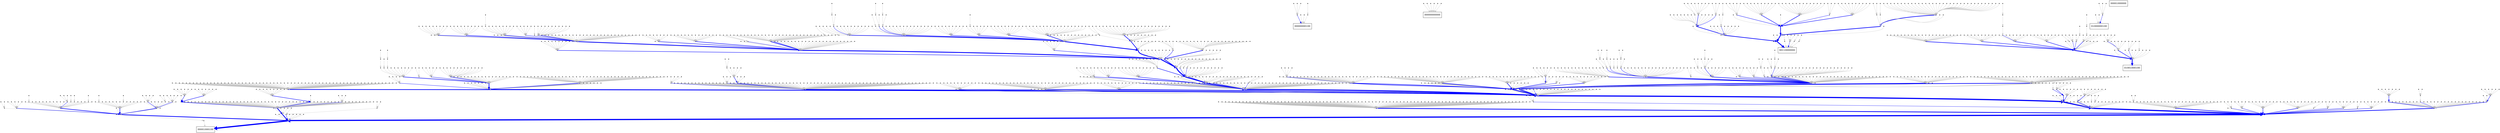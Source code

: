 digraph G {
node[shape=point, rank=same];
edge[color=gray];
"00000000001" -> "00000110010" [penwidth=1.94591, color=blue];
"00000000010" -> "00000010011" ;
"00000000011" -> "00000010011" ;
"00000000101" -> "00000110100" ;
"00000000110" -> "00000010001" ;
"00000000111" -> "00000010011" ;
"00000001000" -> "00000001011" ;
"00000001001" -> "00000111011" [penwidth=1.60944, color=blue];
"00000001010" -> "00000011011" ;
"00000001011" -> "00000011011" [penwidth=1.60944, color=blue];
"00000001100" -> "00000000001" ;
"00000001101" -> "00000110011" ;
"00000001110" -> "00000010011" ;
"00000001111" -> "00000010011" ;
"00000010000" -> "00001100100" ;
"00000010001" -> "00001110100" [penwidth=4.51086, color=blue];
"00000010010" -> "00000010001" ;
"00000010011" -> "00000110011" [penwidth=4.18965, color=blue];
"00000010100" -> "00001100100" ;
"00000010101" -> "00001110100" [penwidth=3.93183, color=blue];
"00000010110" -> "00000010101" ;
"00000010111" -> "00000110101" [penwidth=1.38629, color=blue];
"00000011000" -> "00000100001" ;
"00000011001" -> "00000110011" [penwidth=2.56495, color=blue];
"00000011010" -> "00000010011" ;
"00000011011" -> "00000110011" [penwidth=4.55388, color=blue];
"00000011100" -> "00000100101" ;
"00000011101" -> "00000110101" ;
"00000011110" -> "00000010001" ;
"00000011111" -> "00000110011" ;
"00000100000" -> "00000000100" ;
"00000100001" -> "00000110110" [penwidth=2.07944, color=blue];
"00000100010" -> "00000010011" ;
"00000100011" -> "00000010011" ;
"00000100100" -> "00000000100" [penwidth=1.38629, color=blue];
"00000100101" -> "00000110100" [penwidth=1.79176, color=blue];
"00000100110" -> "00000010101" ;
"00000100111" -> "00000010111" ;
"00000101000" -> "00000001011" ;
"00000101001" -> "00000111011" ;
"00000101010" -> "00000011011" ;
"00000101011" -> "00000011011" ;
"00000101100" -> "00000000101" ;
"00000101101" -> "00000110111" ;
"00000101110" -> "00000010011" ;
"00000101111" -> "00000010011" ;
"00000110000" -> "00001100100" [penwidth=4.52179, color=blue];
"00000110001" -> "00001110100" [penwidth=3.43399, color=blue];
"00000110010" -> "00000010101" [penwidth=2.30259, color=blue];
"00000110011" -> "00000110111" [penwidth=7.15929, color=blue];
"00000110100" -> "00001100100" [penwidth=4.35671, color=blue];
"00000110101" -> "00001110100" [penwidth=7.20638, color=blue];
"00000110110" -> "00000010101" [penwidth=2.19722, color=blue];
"00000110111" -> "00000110101" [penwidth=7.17778, color=blue];
"00000111000" -> "00000100101" ;
"00000111001" -> "00000110111" ;
"00000111010" -> "00000010011" ;
"00000111011" -> "00000110011" [penwidth=4.80402, color=blue];
"00000111100" -> "00000100101" ;
"00000111101" -> "00000110101" ;
"00000111110" -> "00000010101" ;
"00000111111" -> "00000110111" ;
"00001000001" -> "00001110000" ;
"00001000010" -> "00000010001" ;
"00001000011" -> "00000010011" ;
"00001000101" -> "00001110100" ;
"00001000110" -> "00000010001" ;
"00001000111" -> "00000010001" ;
"00001001000" -> "00000001001" ;
"00001001001" -> "00000111011" ;
"00001001010" -> "00000011011" ;
"00001001011" -> "00000011011" ;
"00001001100" -> "00000000001" ;
"00001001101" -> "00000110001" ;
"00001001110" -> "00000010001" ;
"00001001111" -> "00000010011" ;
"00001010000" -> "00001100100" ;
"00001010001" -> "00001110100" [penwidth=1.38629, color=blue];
"00001010010" -> "00001010001" ;
"00001010011" -> "00001110001" ;
"00001010100" -> "00001100100" ;
"00001010101" -> "00001110100" [penwidth=2.30259, color=blue];
"00001010110" -> "00001010101" ;
"00001010111" -> "00001110101" ;
"00001011000" -> "00001100001" ;
"00001011001" -> "00001110001" ;
"00001011010" -> "00000010001" ;
"00001011011" -> "00000110011" ;
"00001011100" -> "00001100101" ;
"00001011101" -> "00001110101" ;
"00001011110" -> "00000010001" ;
"00001011111" -> "00000110001" ;
"00001100000" -> "00001000100" ;
"00001100001" -> "00001110100" ;
"00001100010" -> "00000010001" ;
"00001100011" -> "00000010011" ;
"00001100100" -> "00001000100" [penwidth=7.47364, color=blue];
"00001100101" -> "00001110100" [penwidth=1.38629, color=blue];
"00001100110" -> "00000010101" ;
"00001100111" -> "00000010101" ;
"00001101000" -> "00000001001" ;
"00001101001" -> "00000111011" ;
"00001101010" -> "00000011011" ;
"00001101011" -> "00000011011" ;
"00001101100" -> "00000000101" ;
"00001101101" -> "00000110101" ;
"00001101110" -> "00000010001" ;
"00001101111" -> "00000010011" ;
"00001110000" -> "00001100100" [penwidth=1.60944, color=blue];
"00001110001" -> "00001110100" [penwidth=1.60944, color=blue];
"00001110010" -> "00001010101" ;
"00001110011" -> "00001110101" ;
"00001110100" -> "00001100100" [penwidth=7.36391, color=blue];
"00001110101" -> "00001110100" [penwidth=2.56495, color=blue];
"00001110110" -> "00001010101" ;
"00001110111" -> "00001110101" ;
"00001111000" -> "00001100101" ;
"00001111001" -> "00001110101" ;
"00001111010" -> "00000010001" ;
"00001111011" -> "00000110011" ;
"00001111100" -> "00001100101" ;
"00001111101" -> "00001110101" ;
"00001111110" -> "00000010101" ;
"00001111111" -> "00000110101" ;
"00010000000" -> "00000000000" ;
"00010000001" -> "00000110010" ;
"00010000010" -> "00000010011" ;
"00010000011" -> "00000010011" ;
"00010000100" -> "00000000000" ;
"00010000101" -> "00000110000" ;
"00010000110" -> "00000010001" ;
"00010000111" -> "00000010011" ;
"00010001000" -> "00000001011" ;
"00010001001" -> "00000111011" ;
"00010001010" -> "00000011011" ;
"00010001011" -> "00000011011" ;
"00010001100" -> "00000000001" ;
"00010001101" -> "00000110011" ;
"00010001110" -> "00000010011" ;
"00010001111" -> "00000010011" ;
"00010010000" -> "00000100000" ;
"00010010001" -> "00000110000" [penwidth=4.46591, color=blue];
"00010010010" -> "00000010001" ;
"00010010011" -> "00000110011" [penwidth=3.55535, color=blue];
"00010010100" -> "00000100100" ;
"00010010101" -> "00000110100" [penwidth=3.3322, color=blue];
"00010010110" -> "00000010001" ;
"00010010111" -> "00000110001" ;
"00010011000" -> "00000100001" ;
"00010011001" -> "00000110011" [penwidth=2.56495, color=blue];
"00010011010" -> "00000010011" ;
"00010011011" -> "00000110011" [penwidth=6.3081, color=blue];
"00010011100" -> "00000100001" ;
"00010011101" -> "00000110001" ;
"00010011110" -> "00000010001" ;
"00010011111" -> "00000110011" ;
"00010100000" -> "00000000000" ;
"00010100001" -> "00000110010" ;
"00010100010" -> "00000010011" ;
"00010100011" -> "00000010011" ;
"00010100100" -> "00000000100" ;
"00010100101" -> "00000110100" ;
"00010100110" -> "00000010001" ;
"00010100111" -> "00000010011" ;
"00010101000" -> "00000001011" ;
"00010101001" -> "00000111011" ;
"00010101010" -> "00000011011" ;
"00010101011" -> "00000011011" ;
"00010101100" -> "00000000001" ;
"00010101101" -> "00000110011" ;
"00010101110" -> "00000010011" ;
"00010101111" -> "00000010011" ;
"00010110000" -> "00000100100" ;
"00010110001" -> "00000110100" [penwidth=2.83321, color=blue];
"00010110010" -> "00000010001" ;
"00010110011" -> "00000110011" [penwidth=4.82831, color=blue];
"00010110100" -> "00000100100" ;
"00010110101" -> "00000110100" [penwidth=3.04452, color=blue];
"00010110110" -> "00000010101" ;
"00010110111" -> "00000110101" [penwidth=2.56495, color=blue];
"00010111000" -> "00000100001" ;
"00010111001" -> "00000110011" ;
"00010111010" -> "00000010011" ;
"00010111011" -> "00000110011" [penwidth=5.45104, color=blue];
"00010111100" -> "00000100101" ;
"00010111101" -> "00000110101" ;
"00010111110" -> "00000010001" ;
"00010111111" -> "00000110011" ;
"00011000000" -> "00000000000" ;
"00011000001" -> "00000110000" ;
"00011000010" -> "00000010001" ;
"00011000011" -> "00000010011" ;
"00011000100" -> "00000000000" ;
"00011000101" -> "00000110000" ;
"00011000110" -> "00000010001" ;
"00011000111" -> "00000010001" ;
"00011001000" -> "00000001001" ;
"00011001001" -> "00000111011" ;
"00011001010" -> "00000011011" ;
"00011001011" -> "00000011011" ;
"00011001100" -> "00000000001" ;
"00011001101" -> "00000110001" ;
"00011001110" -> "00000010001" ;
"00011001111" -> "00000010011" ;
"00011010000" -> "00001100000" ;
"00011010001" -> "00001110000" ;
"00011010010" -> "00000010001" ;
"00011010011" -> "00000110001" ;
"00011010100" -> "00001100100" ;
"00011010101" -> "00001110100" [penwidth=1.94591, color=blue];
"00011010110" -> "00000010001" ;
"00011010111" -> "00000110001" ;
"00011011000" -> "00000100001" ;
"00011011001" -> "00000110001" ;
"00011011010" -> "00000010001" ;
"00011011011" -> "00000110011" ;
"00011011100" -> "00000100001" ;
"00011011101" -> "00000110001" ;
"00011011110" -> "00000010001" ;
"00011011111" -> "00000110001" ;
"00011100000" -> "00000000000" ;
"00011100001" -> "00000110000" ;
"00011100010" -> "00000010001" ;
"00011100011" -> "00000010011" ;
"00011100100" -> "00000000100" ;
"00011100101" -> "00000110100" ;
"00011100110" -> "00000010001" ;
"00011100111" -> "00000010001" ;
"00011101000" -> "00000001001" ;
"00011101001" -> "00000111011" ;
"00011101010" -> "00000011011" ;
"00011101011" -> "00000011011" ;
"00011101100" -> "00000000001" ;
"00011101101" -> "00000110001" ;
"00011101110" -> "00000010001" ;
"00011101111" -> "00000010011" ;
"00011110000" -> "00001100100" ;
"00011110001" -> "00001110100" ;
"00011110010" -> "00000010001" ;
"00011110011" -> "00000110001" ;
"00011110100" -> "00001100100" ;
"00011110101" -> "00001110100" [penwidth=1.94591, color=blue];
"00011110110" -> "00000010101" ;
"00011110111" -> "00000110101" ;
"00011111000" -> "00000100001" ;
"00011111001" -> "00000110001" ;
"00011111010" -> "00000010001" ;
"00011111011" -> "00000110011" ;
"00011111100" -> "00000100101" ;
"00011111101" -> "00000110101" ;
"00011111110" -> "00000010001" ;
"00011111111" -> "00000110001" ;
"00100000000" -> "00110000000" ;
"00100000001" -> "00110110010" ;
"00100000010" -> "00010010011" ;
"00100000011" -> "00010010011" ;
"00100000100" -> "00110000100" ;
"00100000101" -> "00110110100" ;
"00100000110" -> "00010010001" ;
"00100000111" -> "00010010011" ;
"00100001000" -> "00110001011" ;
"00100001001" -> "00110111011" ;
"00100001010" -> "00010011011" ;
"00100001011" -> "00010011011" ;
"00100001100" -> "00110000001" ;
"00100001101" -> "00110110011" ;
"00100001110" -> "00010010011" ;
"00100001111" -> "00010010011" ;
"00100010000" -> "00111100100" ;
"00100010001" -> "00111110100" ;
"00100010010" -> "00010010001" ;
"00100010011" -> "00010110011" ;
"00100010100" -> "00111100100" ;
"00100010101" -> "00111110100" ;
"00100010110" -> "00010010101" ;
"00100010111" -> "00010110101" ;
"00100011000" -> "00110100001" ;
"00100011001" -> "00110110011" ;
"00100011010" -> "00010010011" ;
"00100011011" -> "00010110011" ;
"00100011100" -> "00110100101" ;
"00100011101" -> "00110110101" ;
"00100011110" -> "00010010001" ;
"00100011111" -> "00010110011" ;
"00100100000" -> "00110000100" ;
"00100100001" -> "00110110110" ;
"00100100010" -> "00010010011" ;
"00100100011" -> "00010010011" ;
"00100100100" -> "00110000100" ;
"00100100101" -> "00110110100" ;
"00100100110" -> "00010010101" ;
"00100100111" -> "00010010111" ;
"00100101000" -> "00110001011" ;
"00100101001" -> "00110111011" ;
"00100101010" -> "00010011011" ;
"00100101011" -> "00010011011" ;
"00100101100" -> "00110000101" ;
"00100101101" -> "00110110111" ;
"00100101110" -> "00010010011" ;
"00100101111" -> "00010010011" ;
"00100110000" -> "00111100100" ;
"00100110001" -> "00111110100" ;
"00100110010" -> "00010010101" ;
"00100110011" -> "00010110111" ;
"00100110100" -> "00111100100" ;
"00100110101" -> "00111110100" ;
"00100110110" -> "00010010101" ;
"00100110111" -> "00010110101" ;
"00100111000" -> "00110100101" ;
"00100111001" -> "00110110111" ;
"00100111010" -> "00010010011" ;
"00100111011" -> "00010110011" ;
"00100111100" -> "00110100101" ;
"00100111101" -> "00110110101" ;
"00100111110" -> "00010010101" ;
"00100111111" -> "00010110111" ;
"00101000000" -> "00111000000" ;
"00101000001" -> "00111110000" ;
"00101000010" -> "00010010001" ;
"00101000011" -> "00010010011" ;
"00101000100" -> "00111000100" ;
"00101000101" -> "00111110100" ;
"00101000110" -> "00010010001" ;
"00101000111" -> "00010010001" ;
"00101001000" -> "00110001001" ;
"00101001001" -> "00110111011" ;
"00101001010" -> "00010011011" ;
"00101001011" -> "00010011011" ;
"00101001100" -> "00110000001" ;
"00101001101" -> "00110110001" ;
"00101001110" -> "00010010001" ;
"00101001111" -> "00010010011" ;
"00101010000" -> "00111100100" ;
"00101010001" -> "00111110100" ;
"00101010010" -> "00011010001" ;
"00101010011" -> "00011110001" ;
"00101010100" -> "00111100100" ;
"00101010101" -> "00111110100" ;
"00101010110" -> "00011010101" ;
"00101010111" -> "00011110101" ;
"00101011000" -> "00111100001" ;
"00101011001" -> "00111110001" ;
"00101011010" -> "00010010001" ;
"00101011011" -> "00010110011" ;
"00101011100" -> "00111100101" ;
"00101011101" -> "00111110101" ;
"00101011110" -> "00010010001" ;
"00101011111" -> "00010110001" ;
"00101100000" -> "00111000100" ;
"00101100001" -> "00111110100" ;
"00101100010" -> "00010010001" ;
"00101100011" -> "00010010011" ;
"00101100100" -> "00111000100" ;
"00101100101" -> "00111110100" ;
"00101100110" -> "00010010101" ;
"00101100111" -> "00010010101" ;
"00101101000" -> "00110001001" ;
"00101101001" -> "00110111011" ;
"00101101010" -> "00010011011" ;
"00101101011" -> "00010011011" ;
"00101101100" -> "00110000101" ;
"00101101101" -> "00110110101" ;
"00101101110" -> "00010010001" ;
"00101101111" -> "00010010011" ;
"00101110000" -> "00111100100" ;
"00101110001" -> "00111110100" ;
"00101110010" -> "00011010101" ;
"00101110011" -> "00011110101" ;
"00101110100" -> "00111100100" ;
"00101110101" -> "00111110100" ;
"00101110110" -> "00011010101" ;
"00101110111" -> "00011110101" ;
"00101111000" -> "00111100101" ;
"00101111001" -> "00111110101" ;
"00101111010" -> "00010010001" ;
"00101111011" -> "00010110011" ;
"00101111100" -> "00111100101" ;
"00101111101" -> "00111110101" ;
"00101111110" -> "00010010101" ;
"00101111111" -> "00010110101" ;
"00110000001" -> "00110110010" [penwidth=1.94591, color=blue];
"00110000010" -> "00010010011" ;
"00110000011" -> "00010010011" ;
"00110000100" -> "00110000000" [penwidth=4.93447, color=blue];
"00110000101" -> "00110110000" ;
"00110000110" -> "00010010001" ;
"00110000111" -> "00010010011" ;
"00110001000" -> "00110001011" ;
"00110001001" -> "00110111011" [penwidth=1.60944, color=blue];
"00110001010" -> "00010011011" ;
"00110001011" -> "00010011011" [penwidth=1.60944, color=blue];
"00110001100" -> "00110000001" ;
"00110001101" -> "00110110011" ;
"00110001110" -> "00010010011" ;
"00110001111" -> "00010010011" ;
"00110010000" -> "00110100000" ;
"00110010001" -> "00110110000" [penwidth=3.55535, color=blue];
"00110010010" -> "00010010001" ;
"00110010011" -> "00010110011" [penwidth=3.46574, color=blue];
"00110010100" -> "00110100100" ;
"00110010101" -> "00110110100" [penwidth=2.3979, color=blue];
"00110010110" -> "00010010001" ;
"00110010111" -> "00010110001" ;
"00110011000" -> "00110100001" ;
"00110011001" -> "00110110011" ;
"00110011010" -> "00010010011" ;
"00110011011" -> "00010110011" [penwidth=2.83321, color=blue];
"00110011100" -> "00110100001" ;
"00110011101" -> "00110110001" ;
"00110011110" -> "00010010001" ;
"00110011111" -> "00010110011" ;
"00110100000" -> "00110000000" ;
"00110100001" -> "00110110010" [penwidth=2.07944, color=blue];
"00110100010" -> "00010010011" ;
"00110100011" -> "00010010011" ;
"00110100100" -> "00110000100" [penwidth=4.55388, color=blue];
"00110100101" -> "00110110100" [penwidth=1.79176, color=blue];
"00110100110" -> "00010010001" ;
"00110100111" -> "00010010011" ;
"00110101000" -> "00110001011" ;
"00110101001" -> "00110111011" ;
"00110101010" -> "00010011011" ;
"00110101011" -> "00010011011" ;
"00110101100" -> "00110000001" ;
"00110101101" -> "00110110011" ;
"00110101110" -> "00010010011" ;
"00110101111" -> "00010010011" ;
"00110110000" -> "00110100100" [penwidth=3.7612, color=blue];
"00110110001" -> "00110110100" [penwidth=2.70805, color=blue];
"00110110010" -> "00010010001" [penwidth=2.83321, color=blue];
"00110110011" -> "00010110011" [penwidth=3.04452, color=blue];
"00110110100" -> "00110100100" [penwidth=3.91202, color=blue];
"00110110101" -> "00110110100" [penwidth=2.3979, color=blue];
"00110110110" -> "00010010101" ;
"00110110111" -> "00010110101" [penwidth=1.60944, color=blue];
"00110111000" -> "00110100001" ;
"00110111001" -> "00110110011" ;
"00110111010" -> "00010010011" ;
"00110111011" -> "00010110011" [penwidth=2.56495, color=blue];
"00110111100" -> "00110100101" ;
"00110111101" -> "00110110101" ;
"00110111110" -> "00010010001" ;
"00110111111" -> "00010110011" ;
"00111000000" -> "00110000000" ;
"00111000001" -> "00110110000" ;
"00111000010" -> "00010010001" ;
"00111000011" -> "00010010011" ;
"00111000100" -> "00110000000" [penwidth=1.38629, color=blue];
"00111000101" -> "00110110000" ;
"00111000110" -> "00010010001" ;
"00111000111" -> "00010010001" ;
"00111001000" -> "00110001001" ;
"00111001001" -> "00110111011" ;
"00111001010" -> "00010011011" ;
"00111001011" -> "00010011011" ;
"00111001100" -> "00110000001" ;
"00111001101" -> "00110110001" ;
"00111001110" -> "00010010001" ;
"00111001111" -> "00010010011" ;
"00111010000" -> "00111100000" ;
"00111010001" -> "00111110000" ;
"00111010010" -> "00010010001" ;
"00111010011" -> "00010110001" ;
"00111010100" -> "00111100100" ;
"00111010101" -> "00111110100" [penwidth=1.38629, color=blue];
"00111010110" -> "00010010001" ;
"00111010111" -> "00010110001" ;
"00111011000" -> "00110100001" ;
"00111011001" -> "00110110001" ;
"00111011010" -> "00010010001" ;
"00111011011" -> "00010110011" ;
"00111011100" -> "00110100001" ;
"00111011101" -> "00110110001" ;
"00111011110" -> "00010010001" ;
"00111011111" -> "00010110001" ;
"00111100000" -> "00110000000" ;
"00111100001" -> "00110110000" ;
"00111100010" -> "00010010001" ;
"00111100011" -> "00010010011" ;
"00111100100" -> "00110000100" [penwidth=3.68888, color=blue];
"00111100101" -> "00110110100" [penwidth=1.38629, color=blue];
"00111100110" -> "00010010001" ;
"00111100111" -> "00010010001" ;
"00111101000" -> "00110001001" ;
"00111101001" -> "00110111011" ;
"00111101010" -> "00010011011" ;
"00111101011" -> "00010011011" ;
"00111101100" -> "00110000001" ;
"00111101101" -> "00110110001" ;
"00111101110" -> "00010010001" ;
"00111101111" -> "00010010011" ;
"00111110000" -> "00111100100" [penwidth=1.38629, color=blue];
"00111110001" -> "00111110100" ;
"00111110010" -> "00010010001" ;
"00111110011" -> "00010110001" ;
"00111110100" -> "00111100100" [penwidth=3.2581, color=blue];
"00111110101" -> "00111110100" [penwidth=1.94591, color=blue];
"00111110110" -> "00010010101" ;
"00111110111" -> "00010110101" ;
"00111111000" -> "00110100001" ;
"00111111001" -> "00110110001" ;
"00111111010" -> "00010010001" ;
"00111111011" -> "00010110011" ;
"00111111100" -> "00110100101" ;
"00111111101" -> "00110110101" ;
"00111111110" -> "00010010001" ;
"00111111111" -> "00010110001" ;
"01000000000" -> "01000001000" ;
"01000000001" -> "01000111010" ;
"01000000010" -> "00000011011" ;
"01000000011" -> "00000011011" ;
"01000000101" -> "01000110100" ;
"01000000110" -> "00000010001" ;
"01000000111" -> "00000010011" ;
"01000001000" -> "01000001011" [penwidth=2.07944, color=blue];
"01000001001" -> "01000111011" [penwidth=2.77259, color=blue];
"01000001010" -> "00000011011" ;
"01000001011" -> "00000011011" [penwidth=2.48491, color=blue];
"01000001100" -> "01000001001" ;
"01000001101" -> "01000111011" ;
"01000001110" -> "00000011011" ;
"01000001111" -> "00000011011" ;
"01000010000" -> "01001100100" ;
"01000010001" -> "01001110100" [penwidth=3.13549, color=blue];
"01000010010" -> "00000010001" ;
"01000010011" -> "00000110011" [penwidth=1.38629, color=blue];
"01000010100" -> "01001100100" ;
"01000010101" -> "01001110100" [penwidth=2.3979, color=blue];
"01000010110" -> "00000010101" ;
"01000010111" -> "00000110101" ;
"01000011000" -> "01000101001" ;
"01000011001" -> "01000111011" [penwidth=2.56495, color=blue];
"01000011010" -> "00000011011" ;
"01000011011" -> "00000111011" [penwidth=3.80666, color=blue];
"01000011100" -> "01000100101" ;
"01000011101" -> "01000110101" ;
"01000011110" -> "00000010001" ;
"01000011111" -> "00000110011" ;
"01000100000" -> "01000001100" ;
"01000100001" -> "01000111110" ;
"01000100010" -> "00000011011" ;
"01000100011" -> "00000011011" ;
"01000100100" -> "01000000100" [penwidth=1.38629, color=blue];
"01000100101" -> "01000110100" [penwidth=1.60944, color=blue];
"01000100110" -> "00000010101" ;
"01000100111" -> "00000010111" ;
"01000101000" -> "01000001011" ;
"01000101001" -> "01000111011" [penwidth=1.79176, color=blue];
"01000101010" -> "00000011011" ;
"01000101011" -> "00000011011" ;
"01000101100" -> "01000001101" ;
"01000101101" -> "01000111111" [penwidth=1.38629, color=blue];
"01000101110" -> "00000011011" ;
"01000101111" -> "00000011011" ;
"01000110000" -> "01001100100" [penwidth=1.38629, color=blue];
"01000110001" -> "01001110100" [penwidth=2.30259, color=blue];
"01000110010" -> "00000010101" ;
"01000110011" -> "00000110111" [penwidth=1.94591, color=blue];
"01000110100" -> "01001100100" [penwidth=2.48491, color=blue];
"01000110101" -> "01001110100" [penwidth=2.56495, color=blue];
"01000110110" -> "00000010101" ;
"01000110111" -> "00000110101" ;
"01000111000" -> "01000101101" ;
"01000111001" -> "01000111111" [penwidth=1.79176, color=blue];
"01000111010" -> "00000011011" [penwidth=1.38629, color=blue];
"01000111011" -> "00000111011" [penwidth=4.06044, color=blue];
"01000111100" -> "01000100101" ;
"01000111101" -> "01000110101" [penwidth=1.38629, color=blue];
"01000111110" -> "00000010101" [penwidth=1.38629, color=blue];
"01000111111" -> "00000110111" [penwidth=2.3979, color=blue];
"01001000000" -> "01001001000" ;
"01001000001" -> "01001111000" ;
"01001000010" -> "00000011001" ;
"01001000011" -> "00000011011" ;
"01001000101" -> "01001110100" ;
"01001000110" -> "00000010001" ;
"01001000111" -> "00000010001" ;
"01001001000" -> "01000001001" ;
"01001001001" -> "01000111011" ;
"01001001010" -> "00000011011" ;
"01001001011" -> "00000011011" ;
"01001001100" -> "01000001001" ;
"01001001101" -> "01000111001" ;
"01001001110" -> "00000011001" ;
"01001001111" -> "00000011011" ;
"01001010000" -> "01001100100" ;
"01001010001" -> "01001110100" ;
"01001010010" -> "00001010001" ;
"01001010011" -> "00001110001" ;
"01001010100" -> "01001100100" ;
"01001010101" -> "01001110100" [penwidth=1.38629, color=blue];
"01001010110" -> "00001010101" ;
"01001010111" -> "00001110101" ;
"01001011000" -> "01001101001" ;
"01001011001" -> "01001111001" ;
"01001011010" -> "00000011001" ;
"01001011011" -> "00000111011" ;
"01001011100" -> "01001100101" ;
"01001011101" -> "01001110101" ;
"01001011110" -> "00000010001" ;
"01001011111" -> "00000110001" ;
"01001100000" -> "01001001100" ;
"01001100001" -> "01001111100" ;
"01001100010" -> "00000011001" ;
"01001100011" -> "00000011011" ;
"01001100100" -> "01001000100" [penwidth=4.68213, color=blue];
"01001100101" -> "01001110100" [penwidth=1.38629, color=blue];
"01001100110" -> "00000010101" ;
"01001100111" -> "00000010101" ;
"01001101000" -> "01000001001" ;
"01001101001" -> "01000111011" ;
"01001101010" -> "00000011011" ;
"01001101011" -> "00000011011" ;
"01001101100" -> "01000001101" ;
"01001101101" -> "01000111101" ;
"01001101110" -> "00000011001" ;
"01001101111" -> "00000011011" ;
"01001110000" -> "01001100100" ;
"01001110001" -> "01001110100" ;
"01001110010" -> "00001010101" ;
"01001110011" -> "00001110101" ;
"01001110100" -> "01001100100" [penwidth=4.40672, color=blue];
"01001110101" -> "01001110100" [penwidth=2.07944, color=blue];
"01001110110" -> "00001010101" ;
"01001110111" -> "00001110101" ;
"01001111000" -> "01001101101" ;
"01001111001" -> "01001111101" ;
"01001111010" -> "00000011001" ;
"01001111011" -> "00000111011" ;
"01001111100" -> "01001100101" ;
"01001111101" -> "01001110101" ;
"01001111110" -> "00000010101" ;
"01001111111" -> "00000110101" ;
"01010000000" -> "01000001000" ;
"01010000001" -> "01000111010" ;
"01010000010" -> "00000011011" ;
"01010000011" -> "00000011011" ;
"01010000100" -> "01000000000" ;
"01010000101" -> "01000110000" ;
"01010000110" -> "00000010001" ;
"01010000111" -> "00000010011" ;
"01010001000" -> "01000001011" ;
"01010001001" -> "01000111011" ;
"01010001010" -> "00000011011" ;
"01010001011" -> "00000011011" ;
"01010001100" -> "01000001001" ;
"01010001101" -> "01000111011" ;
"01010001110" -> "00000011011" ;
"01010001111" -> "00000011011" ;
"01010010000" -> "01000100000" ;
"01010010001" -> "01000110000" ;
"01010010010" -> "00000010001" ;
"01010010011" -> "00000110011" ;
"01010010100" -> "01000100100" ;
"01010010101" -> "01000110100" ;
"01010010110" -> "00000010001" ;
"01010010111" -> "00000110001" ;
"01010011000" -> "01000101001" ;
"01010011001" -> "01000111011" ;
"01010011010" -> "00000011011" ;
"01010011011" -> "00000111011" ;
"01010011100" -> "01000100001" ;
"01010011101" -> "01000110001" ;
"01010011110" -> "00000010001" ;
"01010011111" -> "00000110011" ;
"01010100000" -> "01000001000" ;
"01010100001" -> "01000111010" ;
"01010100010" -> "00000011011" ;
"01010100011" -> "00000011011" ;
"01010100100" -> "01000000100" ;
"01010100101" -> "01000110100" ;
"01010100110" -> "00000010001" ;
"01010100111" -> "00000010011" ;
"01010101000" -> "01000001011" ;
"01010101001" -> "01000111011" ;
"01010101010" -> "00000011011" ;
"01010101011" -> "00000011011" ;
"01010101100" -> "01000001001" ;
"01010101101" -> "01000111011" ;
"01010101110" -> "00000011011" ;
"01010101111" -> "00000011011" ;
"01010110000" -> "01000100100" ;
"01010110001" -> "01000110100" ;
"01010110010" -> "00000010001" ;
"01010110011" -> "00000110011" ;
"01010110100" -> "01000100100" ;
"01010110101" -> "01000110100" ;
"01010110110" -> "00000010101" ;
"01010110111" -> "00000110101" ;
"01010111000" -> "01000101001" ;
"01010111001" -> "01000111011" ;
"01010111010" -> "00000011011" ;
"01010111011" -> "00000111011" ;
"01010111100" -> "01000100101" ;
"01010111101" -> "01000110101" ;
"01010111110" -> "00000010001" ;
"01010111111" -> "00000110011" ;
"01011000000" -> "01000001000" ;
"01011000001" -> "01000111000" ;
"01011000010" -> "00000011001" ;
"01011000011" -> "00000011011" ;
"01011000100" -> "01000000000" ;
"01011000101" -> "01000110000" ;
"01011000110" -> "00000010001" ;
"01011000111" -> "00000010001" ;
"01011001000" -> "01000001001" ;
"01011001001" -> "01000111011" ;
"01011001010" -> "00000011011" ;
"01011001011" -> "00000011011" ;
"01011001100" -> "01000001001" ;
"01011001101" -> "01000111001" ;
"01011001110" -> "00000011001" ;
"01011001111" -> "00000011011" ;
"01011010000" -> "01001100000" ;
"01011010001" -> "01001110000" ;
"01011010010" -> "00000010001" ;
"01011010011" -> "00000110001" ;
"01011010100" -> "01001100100" ;
"01011010101" -> "01001110100" ;
"01011010110" -> "00000010001" ;
"01011010111" -> "00000110001" ;
"01011011000" -> "01000101001" ;
"01011011001" -> "01000111001" ;
"01011011010" -> "00000011001" ;
"01011011011" -> "00000111011" ;
"01011011100" -> "01000100001" ;
"01011011101" -> "01000110001" ;
"01011011110" -> "00000010001" ;
"01011011111" -> "00000110001" ;
"01011100000" -> "01000001000" ;
"01011100001" -> "01000111000" ;
"01011100010" -> "00000011001" ;
"01011100011" -> "00000011011" ;
"01011100100" -> "01000000100" ;
"01011100101" -> "01000110100" ;
"01011100110" -> "00000010001" ;
"01011100111" -> "00000010001" ;
"01011101000" -> "01000001001" ;
"01011101001" -> "01000111011" ;
"01011101010" -> "00000011011" ;
"01011101011" -> "00000011011" ;
"01011101100" -> "01000001001" ;
"01011101101" -> "01000111001" ;
"01011101110" -> "00000011001" ;
"01011101111" -> "00000011011" ;
"01011110000" -> "01001100100" ;
"01011110001" -> "01001110100" ;
"01011110010" -> "00000010001" ;
"01011110011" -> "00000110001" ;
"01011110100" -> "01001100100" ;
"01011110101" -> "01001110100" ;
"01011110110" -> "00000010101" ;
"01011110111" -> "00000110101" ;
"01011111000" -> "01000101001" ;
"01011111001" -> "01000111001" ;
"01011111010" -> "00000011001" ;
"01011111011" -> "00000111011" ;
"01011111100" -> "01000100101" ;
"01011111101" -> "01000110101" ;
"01011111110" -> "00000010001" ;
"01011111111" -> "00000110001" ;
"01100000000" -> "01110001000" [penwidth=2.30259, color=blue];
"01100000001" -> "01110111010" [penwidth=1.94591, color=blue];
"01100000010" -> "00010011011" ;
"01100000011" -> "00010011011" ;
"01100000100" -> "01110000100" [penwidth=2.30259, color=blue];
"01100000101" -> "01110110100" ;
"01100000110" -> "00010010001" ;
"01100000111" -> "00010010011" ;
"01100001000" -> "01110001011" [penwidth=1.79176, color=blue];
"01100001001" -> "01110111011" [penwidth=2.70805, color=blue];
"01100001010" -> "00010011011" ;
"01100001011" -> "00010011011" [penwidth=2.19722, color=blue];
"01100001100" -> "01110001001" ;
"01100001101" -> "01110111011" ;
"01100001110" -> "00010011011" ;
"01100001111" -> "00010011011" ;
"01100010000" -> "01111100100" ;
"01100010001" -> "01111110100" ;
"01100010010" -> "00010010001" ;
"01100010011" -> "00010110011" ;
"01100010100" -> "01111100100" ;
"01100010101" -> "01111110100" ;
"01100010110" -> "00010010101" ;
"01100010111" -> "00010110101" ;
"01100011000" -> "01110101001" ;
"01100011001" -> "01110111011" ;
"01100011010" -> "00010011011" ;
"01100011011" -> "00010111011" ;
"01100011100" -> "01110100101" ;
"01100011101" -> "01110110101" ;
"01100011110" -> "00010010001" ;
"01100011111" -> "00010110011" ;
"01100100000" -> "01110001100" ;
"01100100001" -> "01110111110" [penwidth=2.30259, color=blue];
"01100100010" -> "00010011011" ;
"01100100011" -> "00010011011" ;
"01100100100" -> "01110000100" [penwidth=1.94591, color=blue];
"01100100101" -> "01110110100" [penwidth=2.30259, color=blue];
"01100100110" -> "00010010101" ;
"01100100111" -> "00010010111" ;
"01100101000" -> "01110001011" ;
"01100101001" -> "01110111011" [penwidth=1.79176, color=blue];
"01100101010" -> "00010011011" ;
"01100101011" -> "00010011011" ;
"01100101100" -> "01110001101" ;
"01100101101" -> "01110111111" ;
"01100101110" -> "00010011011" ;
"01100101111" -> "00010011011" ;
"01100110000" -> "01111100100" [penwidth=2.19722, color=blue];
"01100110001" -> "01111110100" [penwidth=2.30259, color=blue];
"01100110010" -> "00010010101" [penwidth=1.38629, color=blue];
"01100110011" -> "00010110111" [penwidth=1.94591, color=blue];
"01100110100" -> "01111100100" [penwidth=2.70805, color=blue];
"01100110101" -> "01111110100" [penwidth=2.30259, color=blue];
"01100110110" -> "00010010101" ;
"01100110111" -> "00010110101" ;
"01100111000" -> "01110101101" ;
"01100111001" -> "01110111111" [penwidth=1.79176, color=blue];
"01100111010" -> "00010011011" [penwidth=1.38629, color=blue];
"01100111011" -> "00010111011" [penwidth=3.13549, color=blue];
"01100111100" -> "01110100101" ;
"01100111101" -> "01110110101" ;
"01100111110" -> "00010010101" ;
"01100111111" -> "00010110111" ;
"01101000000" -> "01111001000" ;
"01101000001" -> "01111111000" ;
"01101000010" -> "00010011001" ;
"01101000011" -> "00010011011" ;
"01101000100" -> "01111000100" [penwidth=1.79176, color=blue];
"01101000101" -> "01111110100" ;
"01101000110" -> "00010010001" ;
"01101000111" -> "00010010001" ;
"01101001000" -> "01110001001" ;
"01101001001" -> "01110111011" ;
"01101001010" -> "00010011011" ;
"01101001011" -> "00010011011" ;
"01101001100" -> "01110001001" ;
"01101001101" -> "01110111001" ;
"01101001110" -> "00010011001" ;
"01101001111" -> "00010011011" ;
"01101010000" -> "01111100100" ;
"01101010001" -> "01111110100" ;
"01101010010" -> "00011010001" ;
"01101010011" -> "00011110001" ;
"01101010100" -> "01111100100" ;
"01101010101" -> "01111110100" ;
"01101010110" -> "00011010101" ;
"01101010111" -> "00011110101" ;
"01101011000" -> "01111101001" ;
"01101011001" -> "01111111001" ;
"01101011010" -> "00010011001" ;
"01101011011" -> "00010111011" ;
"01101011100" -> "01111100101" ;
"01101011101" -> "01111110101" ;
"01101011110" -> "00010010001" ;
"01101011111" -> "00010110001" ;
"01101100000" -> "01111001100" ;
"01101100001" -> "01111111100" ;
"01101100010" -> "00010011001" ;
"01101100011" -> "00010011011" ;
"01101100100" -> "01111000100" [penwidth=3.13549, color=blue];
"01101100101" -> "01111110100" [penwidth=1.79176, color=blue];
"01101100110" -> "00010010101" ;
"01101100111" -> "00010010101" ;
"01101101000" -> "01110001001" ;
"01101101001" -> "01110111011" ;
"01101101010" -> "00010011011" ;
"01101101011" -> "00010011011" ;
"01101101100" -> "01110001101" ;
"01101101101" -> "01110111101" ;
"01101101110" -> "00010011001" ;
"01101101111" -> "00010011011" ;
"01101110000" -> "01111100100" [penwidth=1.38629, color=blue];
"01101110001" -> "01111110100" ;
"01101110010" -> "00011010101" ;
"01101110011" -> "00011110101" ;
"01101110100" -> "01111100100" [penwidth=3.3322, color=blue];
"01101110101" -> "01111110100" [penwidth=1.79176, color=blue];
"01101110110" -> "00011010101" ;
"01101110111" -> "00011110101" ;
"01101111000" -> "01111101101" ;
"01101111001" -> "01111111101" ;
"01101111010" -> "00010011001" ;
"01101111011" -> "00010111011" ;
"01101111100" -> "01111100101" ;
"01101111101" -> "01111110101" ;
"01101111110" -> "00010010101" ;
"01101111111" -> "00010110101" ;
"01110000000" -> "01110001000" [penwidth=5.99645, color=blue];
"01110000001" -> "01110111010" [penwidth=1.94591, color=blue];
"01110000010" -> "00010011011" ;
"01110000011" -> "00010011011" ;
"01110000100" -> "01110000000" [penwidth=5.87774, color=blue];
"01110000101" -> "01110110000" ;
"01110000110" -> "00010010001" ;
"01110000111" -> "00010010011" ;
"01110001000" -> "01110001011" [penwidth=6.05912, color=blue];
"01110001001" -> "01110111011" [penwidth=3.66356, color=blue];
"01110001010" -> "00010011011" ;
"01110001011" -> "00010011011" [penwidth=6.09807, color=blue];
"01110001100" -> "01110001001" [penwidth=1.60944, color=blue];
"01110001101" -> "01110111011" [penwidth=1.60944, color=blue];
"01110001110" -> "00010011011" ;
"01110001111" -> "00010011011" ;
"01110010000" -> "01110100000" ;
"01110010001" -> "01110110000" [penwidth=3.13549, color=blue];
"01110010010" -> "00010010001" ;
"01110010011" -> "00010110011" [penwidth=1.38629, color=blue];
"01110010100" -> "01110100100" ;
"01110010101" -> "01110110100" [penwidth=2.3979, color=blue];
"01110010110" -> "00010010001" ;
"01110010111" -> "00010110001" ;
"01110011000" -> "01110101001" ;
"01110011001" -> "01110111011" [penwidth=2.56495, color=blue];
"01110011010" -> "00010011011" ;
"01110011011" -> "00010111011" [penwidth=3.80666, color=blue];
"01110011100" -> "01110100001" ;
"01110011101" -> "01110110001" ;
"01110011110" -> "00010010001" ;
"01110011111" -> "00010110011" ;
"01110100000" -> "01110001000" [penwidth=1.38629, color=blue];
"01110100001" -> "01110111010" [penwidth=2.48491, color=blue];
"01110100010" -> "00010011011" ;
"01110100011" -> "00010011011" ;
"01110100100" -> "01110000100" [penwidth=5.03695, color=blue];
"01110100101" -> "01110110100" [penwidth=2.83321, color=blue];
"01110100110" -> "00010010001" ;
"01110100111" -> "00010010011" ;
"01110101000" -> "01110001011" ;
"01110101001" -> "01110111011" [penwidth=2.89037, color=blue];
"01110101010" -> "00010011011" ;
"01110101011" -> "00010011011" ;
"01110101100" -> "01110001001" ;
"01110101101" -> "01110111011" [penwidth=1.60944, color=blue];
"01110101110" -> "00010011011" ;
"01110101111" -> "00010011011" ;
"01110110000" -> "01110100100" [penwidth=3.58352, color=blue];
"01110110001" -> "01110110100" [penwidth=2.94444, color=blue];
"01110110010" -> "00010010001" [penwidth=1.38629, color=blue];
"01110110011" -> "00010110011" [penwidth=2.56495, color=blue];
"01110110100" -> "01110100100" [penwidth=4.70048, color=blue];
"01110110101" -> "01110110100" [penwidth=3.2581, color=blue];
"01110110110" -> "00010010101" ;
"01110110111" -> "00010110101" [penwidth=1.60944, color=blue];
"01110111000" -> "01110101001" [penwidth=1.79176, color=blue];
"01110111001" -> "01110111011" [penwidth=2.77259, color=blue];
"01110111010" -> "00010011011" [penwidth=3.4012, color=blue];
"01110111011" -> "00010111011" [penwidth=5.0689, color=blue];
"01110111100" -> "01110100101" ;
"01110111101" -> "01110110101" [penwidth=1.38629, color=blue];
"01110111110" -> "00010010001" [penwidth=2.48491, color=blue];
"01110111111" -> "00010110011" [penwidth=2.3979, color=blue];
"01111000000" -> "01110001000" ;
"01111000001" -> "01110111000" ;
"01111000010" -> "00010011001" ;
"01111000011" -> "00010011011" ;
"01111000100" -> "01110000000" [penwidth=3.55535, color=blue];
"01111000101" -> "01110110000" ;
"01111000110" -> "00010010001" ;
"01111000111" -> "00010010001" ;
"01111001000" -> "01110001001" [penwidth=1.38629, color=blue];
"01111001001" -> "01110111011" ;
"01111001010" -> "00010011011" ;
"01111001011" -> "00010011011" ;
"01111001100" -> "01110001001" [penwidth=1.60944, color=blue];
"01111001101" -> "01110111001" ;
"01111001110" -> "00010011001" ;
"01111001111" -> "00010011011" ;
"01111010000" -> "01111100000" ;
"01111010001" -> "01111110000" ;
"01111010010" -> "00010010001" ;
"01111010011" -> "00010110001" ;
"01111010100" -> "01111100100" ;
"01111010101" -> "01111110100" [penwidth=1.38629, color=blue];
"01111010110" -> "00010010001" ;
"01111010111" -> "00010110001" ;
"01111011000" -> "01110101001" ;
"01111011001" -> "01110111001" ;
"01111011010" -> "00010011001" ;
"01111011011" -> "00010111011" ;
"01111011100" -> "01110100001" ;
"01111011101" -> "01110110001" ;
"01111011110" -> "00010010001" ;
"01111011111" -> "00010110001" ;
"01111100000" -> "01110001000" [penwidth=1.38629, color=blue];
"01111100001" -> "01110111000" ;
"01111100010" -> "00010011001" ;
"01111100011" -> "00010011011" ;
"01111100100" -> "01110000100" [penwidth=5.17048, color=blue];
"01111100101" -> "01110110100" [penwidth=2.19722, color=blue];
"01111100110" -> "00010010001" ;
"01111100111" -> "00010010001" ;
"01111101000" -> "01110001001" ;
"01111101001" -> "01110111011" ;
"01111101010" -> "00010011011" ;
"01111101011" -> "00010011011" ;
"01111101100" -> "01110001001" ;
"01111101101" -> "01110111001" [penwidth=1.38629, color=blue];
"01111101110" -> "00010011001" ;
"01111101111" -> "00010011011" ;
"01111110000" -> "01111100100" [penwidth=1.79176, color=blue];
"01111110001" -> "01111110100" ;
"01111110010" -> "00010010001" ;
"01111110011" -> "00010110001" ;
"01111110100" -> "01111100100" [penwidth=4.45435, color=blue];
"01111110101" -> "01111110100" [penwidth=2.48491, color=blue];
"01111110110" -> "00010010101" ;
"01111110111" -> "00010110101" ;
"01111111000" -> "01110101001" ;
"01111111001" -> "01110111001" ;
"01111111010" -> "00010011001" ;
"01111111011" -> "00010111011" ;
"01111111100" -> "01110100101" [penwidth=1.38629, color=blue];
"01111111101" -> "01110110101" [penwidth=1.38629, color=blue];
"01111111110" -> "00010010001" ;
"01111111111" -> "00010110001" ;
"10000000000" -> "01100000000" ;
"10000000001" -> "01100110010" ;
"10000000010" -> "00000010011" ;
"10000000011" -> "00000010011" ;
"10000000100" -> "01100000100" ;
"10000000101" -> "01100110100" ;
"10000000110" -> "00000010001" ;
"10000000111" -> "00000010011" ;
"10000001000" -> "01100001011" ;
"10000001001" -> "01100111011" ;
"10000001010" -> "00000011011" ;
"10000001011" -> "00000011011" ;
"10000001100" -> "01100000001" ;
"10000001101" -> "01100110011" ;
"10000001110" -> "00000010011" ;
"10000001111" -> "00000010011" ;
"10000010000" -> "01101100100" ;
"10000010001" -> "01101110100" ;
"10000010010" -> "00000010001" ;
"10000010011" -> "00000110011" ;
"10000010100" -> "01101100100" ;
"10000010101" -> "01101110100" ;
"10000010110" -> "00000010101" ;
"10000010111" -> "00000110101" ;
"10000011000" -> "01100100001" ;
"10000011001" -> "01100110011" ;
"10000011010" -> "00000010011" ;
"10000011011" -> "00000110011" ;
"10000011100" -> "01100100101" ;
"10000011101" -> "01100110101" ;
"10000011110" -> "00000010001" ;
"10000011111" -> "00000110011" ;
"10000100000" -> "01100000100" ;
"10000100001" -> "01100110110" ;
"10000100010" -> "00000010011" ;
"10000100011" -> "00000010011" ;
"10000100100" -> "01100000100" ;
"10000100101" -> "01100110100" ;
"10000100110" -> "00000010101" ;
"10000100111" -> "00000010111" ;
"10000101000" -> "01100001011" ;
"10000101001" -> "01100111011" ;
"10000101010" -> "00000011011" ;
"10000101011" -> "00000011011" ;
"10000101100" -> "01100000101" ;
"10000101101" -> "01100110111" ;
"10000101110" -> "00000010011" ;
"10000101111" -> "00000010011" ;
"10000110000" -> "01101100100" ;
"10000110001" -> "01101110100" ;
"10000110010" -> "00000010101" ;
"10000110011" -> "00000110111" ;
"10000110100" -> "01101100100" ;
"10000110101" -> "01101110100" ;
"10000110110" -> "00000010101" ;
"10000110111" -> "00000110101" ;
"10000111000" -> "01100100101" ;
"10000111001" -> "01100110111" ;
"10000111010" -> "00000010011" ;
"10000111011" -> "00000110011" ;
"10000111100" -> "01100100101" ;
"10000111101" -> "01100110101" ;
"10000111110" -> "00000010101" ;
"10000111111" -> "00000110111" ;
"10001000000" -> "01101000000" ;
"10001000001" -> "01101110000" ;
"10001000010" -> "00000010001" ;
"10001000011" -> "00000010011" ;
"10001000100" -> "01101000100" ;
"10001000101" -> "01101110100" ;
"10001000110" -> "00000010001" ;
"10001000111" -> "00000010001" ;
"10001001000" -> "01100001001" ;
"10001001001" -> "01100111011" ;
"10001001010" -> "00000011011" ;
"10001001011" -> "00000011011" ;
"10001001100" -> "01100000001" ;
"10001001101" -> "01100110001" ;
"10001001110" -> "00000010001" ;
"10001001111" -> "00000010011" ;
"10001010000" -> "01101100100" ;
"10001010001" -> "01101110100" ;
"10001010010" -> "00001010001" ;
"10001010011" -> "00001110001" ;
"10001010100" -> "01101100100" ;
"10001010101" -> "01101110100" ;
"10001010110" -> "00001010101" ;
"10001010111" -> "00001110101" ;
"10001011000" -> "01101100001" ;
"10001011001" -> "01101110001" ;
"10001011010" -> "00000010001" ;
"10001011011" -> "00000110011" ;
"10001011100" -> "01101100101" ;
"10001011101" -> "01101110101" ;
"10001011110" -> "00000010001" ;
"10001011111" -> "00000110001" ;
"10001100000" -> "01101000100" ;
"10001100001" -> "01101110100" ;
"10001100010" -> "00000010001" ;
"10001100011" -> "00000010011" ;
"10001100100" -> "01101000100" ;
"10001100101" -> "01101110100" ;
"10001100110" -> "00000010101" ;
"10001100111" -> "00000010101" ;
"10001101000" -> "01100001001" ;
"10001101001" -> "01100111011" ;
"10001101010" -> "00000011011" ;
"10001101011" -> "00000011011" ;
"10001101100" -> "01100000101" ;
"10001101101" -> "01100110101" ;
"10001101110" -> "00000010001" ;
"10001101111" -> "00000010011" ;
"10001110000" -> "01101100100" ;
"10001110001" -> "01101110100" ;
"10001110010" -> "00001010101" ;
"10001110011" -> "00001110101" ;
"10001110100" -> "01101100100" ;
"10001110101" -> "01101110100" ;
"10001110110" -> "00001010101" ;
"10001110111" -> "00001110101" ;
"10001111000" -> "01101100101" ;
"10001111001" -> "01101110101" ;
"10001111010" -> "00000010001" ;
"10001111011" -> "00000110011" ;
"10001111100" -> "01101100101" ;
"10001111101" -> "01101110101" ;
"10001111110" -> "00000010101" ;
"10001111111" -> "00000110101" ;
"10010000000" -> "01100000000" ;
"10010000001" -> "01100110010" ;
"10010000010" -> "00000010011" ;
"10010000011" -> "00000010011" ;
"10010000100" -> "01100000000" ;
"10010000101" -> "01100110000" ;
"10010000110" -> "00000010001" ;
"10010000111" -> "00000010011" ;
"10010001000" -> "01100001011" ;
"10010001001" -> "01100111011" ;
"10010001010" -> "00000011011" ;
"10010001011" -> "00000011011" ;
"10010001100" -> "01100000001" ;
"10010001101" -> "01100110011" ;
"10010001110" -> "00000010011" ;
"10010001111" -> "00000010011" ;
"10010010000" -> "01100100000" ;
"10010010001" -> "01100110000" ;
"10010010010" -> "00000010001" ;
"10010010011" -> "00000110011" ;
"10010010100" -> "01100100100" ;
"10010010101" -> "01100110100" ;
"10010010110" -> "00000010001" ;
"10010010111" -> "00000110001" ;
"10010011000" -> "01100100001" ;
"10010011001" -> "01100110011" ;
"10010011010" -> "00000010011" ;
"10010011011" -> "00000110011" ;
"10010011100" -> "01100100001" ;
"10010011101" -> "01100110001" ;
"10010011110" -> "00000010001" ;
"10010011111" -> "00000110011" ;
"10010100000" -> "01100000000" ;
"10010100001" -> "01100110010" ;
"10010100010" -> "00000010011" ;
"10010100011" -> "00000010011" ;
"10010100100" -> "01100000100" ;
"10010100101" -> "01100110100" ;
"10010100110" -> "00000010001" ;
"10010100111" -> "00000010011" ;
"10010101000" -> "01100001011" ;
"10010101001" -> "01100111011" ;
"10010101010" -> "00000011011" ;
"10010101011" -> "00000011011" ;
"10010101100" -> "01100000001" ;
"10010101101" -> "01100110011" ;
"10010101110" -> "00000010011" ;
"10010101111" -> "00000010011" ;
"10010110000" -> "01100100100" ;
"10010110001" -> "01100110100" ;
"10010110010" -> "00000010001" ;
"10010110011" -> "00000110011" ;
"10010110100" -> "01100100100" ;
"10010110101" -> "01100110100" ;
"10010110110" -> "00000010101" ;
"10010110111" -> "00000110101" ;
"10010111000" -> "01100100001" ;
"10010111001" -> "01100110011" ;
"10010111010" -> "00000010011" ;
"10010111011" -> "00000110011" ;
"10010111100" -> "01100100101" ;
"10010111101" -> "01100110101" ;
"10010111110" -> "00000010001" ;
"10010111111" -> "00000110011" ;
"10011000000" -> "01100000000" ;
"10011000001" -> "01100110000" ;
"10011000010" -> "00000010001" ;
"10011000011" -> "00000010011" ;
"10011000100" -> "01100000000" ;
"10011000101" -> "01100110000" ;
"10011000110" -> "00000010001" ;
"10011000111" -> "00000010001" ;
"10011001000" -> "01100001001" ;
"10011001001" -> "01100111011" ;
"10011001010" -> "00000011011" ;
"10011001011" -> "00000011011" ;
"10011001100" -> "01100000001" ;
"10011001101" -> "01100110001" ;
"10011001110" -> "00000010001" ;
"10011001111" -> "00000010011" ;
"10011010000" -> "01101100000" ;
"10011010001" -> "01101110000" ;
"10011010010" -> "00000010001" ;
"10011010011" -> "00000110001" ;
"10011010100" -> "01101100100" ;
"10011010101" -> "01101110100" ;
"10011010110" -> "00000010001" ;
"10011010111" -> "00000110001" ;
"10011011000" -> "01100100001" ;
"10011011001" -> "01100110001" ;
"10011011010" -> "00000010001" ;
"10011011011" -> "00000110011" ;
"10011011100" -> "01100100001" ;
"10011011101" -> "01100110001" ;
"10011011110" -> "00000010001" ;
"10011011111" -> "00000110001" ;
"10011100000" -> "01100000000" ;
"10011100001" -> "01100110000" ;
"10011100010" -> "00000010001" ;
"10011100011" -> "00000010011" ;
"10011100100" -> "01100000100" ;
"10011100101" -> "01100110100" ;
"10011100110" -> "00000010001" ;
"10011100111" -> "00000010001" ;
"10011101000" -> "01100001001" ;
"10011101001" -> "01100111011" ;
"10011101010" -> "00000011011" ;
"10011101011" -> "00000011011" ;
"10011101100" -> "01100000001" ;
"10011101101" -> "01100110001" ;
"10011101110" -> "00000010001" ;
"10011101111" -> "00000010011" ;
"10011110000" -> "01101100100" ;
"10011110001" -> "01101110100" ;
"10011110010" -> "00000010001" ;
"10011110011" -> "00000110001" ;
"10011110100" -> "01101100100" ;
"10011110101" -> "01101110100" ;
"10011110110" -> "00000010101" ;
"10011110111" -> "00000110101" ;
"10011111000" -> "01100100001" ;
"10011111001" -> "01100110001" ;
"10011111010" -> "00000010001" ;
"10011111011" -> "00000110011" ;
"10011111100" -> "01100100101" ;
"10011111101" -> "01100110101" ;
"10011111110" -> "00000010001" ;
"10011111111" -> "00000110001" ;
"10100000000" -> "01110000000" ;
"10100000001" -> "01110110010" ;
"10100000010" -> "00110010011" ;
"10100000011" -> "00110010011" ;
"10100000100" -> "01110000100" ;
"10100000101" -> "01110110100" ;
"10100000110" -> "00110010001" ;
"10100000111" -> "00110010011" ;
"10100001000" -> "01110001011" ;
"10100001001" -> "01110111011" ;
"10100001010" -> "00110011011" ;
"10100001011" -> "00110011011" ;
"10100001100" -> "01110000001" ;
"10100001101" -> "01110110011" ;
"10100001110" -> "00110010011" ;
"10100001111" -> "00110010011" ;
"10100010000" -> "01111100100" ;
"10100010001" -> "01111110100" ;
"10100010010" -> "00110010001" ;
"10100010011" -> "00110110011" ;
"10100010100" -> "01111100100" ;
"10100010101" -> "01111110100" ;
"10100010110" -> "00110010101" ;
"10100010111" -> "00110110101" ;
"10100011000" -> "01110100001" ;
"10100011001" -> "01110110011" ;
"10100011010" -> "00110010011" ;
"10100011011" -> "00110110011" ;
"10100011100" -> "01110100101" ;
"10100011101" -> "01110110101" ;
"10100011110" -> "00110010001" ;
"10100011111" -> "00110110011" ;
"10100100000" -> "01110000100" ;
"10100100001" -> "01110110110" ;
"10100100010" -> "00110010011" ;
"10100100011" -> "00110010011" ;
"10100100100" -> "01110000100" ;
"10100100101" -> "01110110100" ;
"10100100110" -> "00110010101" ;
"10100100111" -> "00110010111" ;
"10100101000" -> "01110001011" ;
"10100101001" -> "01110111011" ;
"10100101010" -> "00110011011" ;
"10100101011" -> "00110011011" ;
"10100101100" -> "01110000101" ;
"10100101101" -> "01110110111" ;
"10100101110" -> "00110010011" ;
"10100101111" -> "00110010011" ;
"10100110000" -> "01111100100" ;
"10100110001" -> "01111110100" ;
"10100110010" -> "00110010101" ;
"10100110011" -> "00110110111" ;
"10100110100" -> "01111100100" ;
"10100110101" -> "01111110100" ;
"10100110110" -> "00110010101" ;
"10100110111" -> "00110110101" ;
"10100111000" -> "01110100101" ;
"10100111001" -> "01110110111" ;
"10100111010" -> "00110010011" ;
"10100111011" -> "00110110011" ;
"10100111100" -> "01110100101" ;
"10100111101" -> "01110110101" ;
"10100111110" -> "00110010101" ;
"10100111111" -> "00110110111" ;
"10101000000" -> "01111000000" ;
"10101000001" -> "01111110000" ;
"10101000010" -> "00110010001" ;
"10101000011" -> "00110010011" ;
"10101000100" -> "01111000100" ;
"10101000101" -> "01111110100" ;
"10101000110" -> "00110010001" ;
"10101000111" -> "00110010001" ;
"10101001000" -> "01110001001" ;
"10101001001" -> "01110111011" ;
"10101001010" -> "00110011011" ;
"10101001011" -> "00110011011" ;
"10101001100" -> "01110000001" ;
"10101001101" -> "01110110001" ;
"10101001110" -> "00110010001" ;
"10101001111" -> "00110010011" ;
"10101010000" -> "01111100100" ;
"10101010001" -> "01111110100" ;
"10101010010" -> "00111010001" ;
"10101010011" -> "00111110001" ;
"10101010100" -> "01111100100" ;
"10101010101" -> "01111110100" ;
"10101010110" -> "00111010101" ;
"10101010111" -> "00111110101" ;
"10101011000" -> "01111100001" ;
"10101011001" -> "01111110001" ;
"10101011010" -> "00110010001" ;
"10101011011" -> "00110110011" ;
"10101011100" -> "01111100101" ;
"10101011101" -> "01111110101" ;
"10101011110" -> "00110010001" ;
"10101011111" -> "00110110001" ;
"10101100000" -> "01111000100" ;
"10101100001" -> "01111110100" ;
"10101100010" -> "00110010001" ;
"10101100011" -> "00110010011" ;
"10101100100" -> "01111000100" ;
"10101100101" -> "01111110100" ;
"10101100110" -> "00110010101" ;
"10101100111" -> "00110010101" ;
"10101101000" -> "01110001001" ;
"10101101001" -> "01110111011" ;
"10101101010" -> "00110011011" ;
"10101101011" -> "00110011011" ;
"10101101100" -> "01110000101" ;
"10101101101" -> "01110110101" ;
"10101101110" -> "00110010001" ;
"10101101111" -> "00110010011" ;
"10101110000" -> "01111100100" ;
"10101110001" -> "01111110100" ;
"10101110010" -> "00111010101" ;
"10101110011" -> "00111110101" ;
"10101110100" -> "01111100100" ;
"10101110101" -> "01111110100" ;
"10101110110" -> "00111010101" ;
"10101110111" -> "00111110101" ;
"10101111000" -> "01111100101" ;
"10101111001" -> "01111110101" ;
"10101111010" -> "00110010001" ;
"10101111011" -> "00110110011" ;
"10101111100" -> "01111100101" ;
"10101111101" -> "01111110101" ;
"10101111110" -> "00110010101" ;
"10101111111" -> "00110110101" ;
"10110000000" -> "01110000000" ;
"10110000001" -> "01110110010" ;
"10110000010" -> "00110010011" ;
"10110000011" -> "00110010011" ;
"10110000100" -> "01110000000" ;
"10110000101" -> "01110110000" ;
"10110000110" -> "00110010001" ;
"10110000111" -> "00110010011" ;
"10110001000" -> "01110001011" ;
"10110001001" -> "01110111011" ;
"10110001010" -> "00110011011" ;
"10110001011" -> "00110011011" ;
"10110001100" -> "01110000001" ;
"10110001101" -> "01110110011" ;
"10110001110" -> "00110010011" ;
"10110001111" -> "00110010011" ;
"10110010000" -> "01110100000" ;
"10110010001" -> "01110110000" ;
"10110010010" -> "00110010001" ;
"10110010011" -> "00110110011" ;
"10110010100" -> "01110100100" ;
"10110010101" -> "01110110100" ;
"10110010110" -> "00110010001" ;
"10110010111" -> "00110110001" ;
"10110011000" -> "01110100001" ;
"10110011001" -> "01110110011" ;
"10110011010" -> "00110010011" ;
"10110011011" -> "00110110011" ;
"10110011100" -> "01110100001" ;
"10110011101" -> "01110110001" ;
"10110011110" -> "00110010001" ;
"10110011111" -> "00110110011" ;
"10110100000" -> "01110000000" ;
"10110100001" -> "01110110010" ;
"10110100010" -> "00110010011" ;
"10110100011" -> "00110010011" ;
"10110100100" -> "01110000100" ;
"10110100101" -> "01110110100" ;
"10110100110" -> "00110010001" ;
"10110100111" -> "00110010011" ;
"10110101000" -> "01110001011" ;
"10110101001" -> "01110111011" ;
"10110101010" -> "00110011011" ;
"10110101011" -> "00110011011" ;
"10110101100" -> "01110000001" ;
"10110101101" -> "01110110011" ;
"10110101110" -> "00110010011" ;
"10110101111" -> "00110010011" ;
"10110110000" -> "01110100100" ;
"10110110001" -> "01110110100" ;
"10110110010" -> "00110010001" ;
"10110110011" -> "00110110011" ;
"10110110100" -> "01110100100" ;
"10110110101" -> "01110110100" ;
"10110110110" -> "00110010101" ;
"10110110111" -> "00110110101" ;
"10110111000" -> "01110100001" ;
"10110111001" -> "01110110011" ;
"10110111010" -> "00110010011" ;
"10110111011" -> "00110110011" ;
"10110111100" -> "01110100101" ;
"10110111101" -> "01110110101" ;
"10110111110" -> "00110010001" ;
"10110111111" -> "00110110011" ;
"10111000000" -> "01110000000" ;
"10111000001" -> "01110110000" ;
"10111000010" -> "00110010001" ;
"10111000011" -> "00110010011" ;
"10111000100" -> "01110000000" ;
"10111000101" -> "01110110000" ;
"10111000110" -> "00110010001" ;
"10111000111" -> "00110010001" ;
"10111001000" -> "01110001001" ;
"10111001001" -> "01110111011" ;
"10111001010" -> "00110011011" ;
"10111001011" -> "00110011011" ;
"10111001100" -> "01110000001" ;
"10111001101" -> "01110110001" ;
"10111001110" -> "00110010001" ;
"10111001111" -> "00110010011" ;
"10111010000" -> "01111100000" ;
"10111010001" -> "01111110000" ;
"10111010010" -> "00110010001" ;
"10111010011" -> "00110110001" ;
"10111010100" -> "01111100100" ;
"10111010101" -> "01111110100" ;
"10111010110" -> "00110010001" ;
"10111010111" -> "00110110001" ;
"10111011000" -> "01110100001" ;
"10111011001" -> "01110110001" ;
"10111011010" -> "00110010001" ;
"10111011011" -> "00110110011" ;
"10111011100" -> "01110100001" ;
"10111011101" -> "01110110001" ;
"10111011110" -> "00110010001" ;
"10111011111" -> "00110110001" ;
"10111100000" -> "01110000000" ;
"10111100001" -> "01110110000" ;
"10111100010" -> "00110010001" ;
"10111100011" -> "00110010011" ;
"10111100100" -> "01110000100" ;
"10111100101" -> "01110110100" ;
"10111100110" -> "00110010001" ;
"10111100111" -> "00110010001" ;
"10111101000" -> "01110001001" ;
"10111101001" -> "01110111011" ;
"10111101010" -> "00110011011" ;
"10111101011" -> "00110011011" ;
"10111101100" -> "01110000001" ;
"10111101101" -> "01110110001" ;
"10111101110" -> "00110010001" ;
"10111101111" -> "00110010011" ;
"10111110000" -> "01111100100" ;
"10111110001" -> "01111110100" ;
"10111110010" -> "00110010001" ;
"10111110011" -> "00110110001" ;
"10111110100" -> "01111100100" ;
"10111110101" -> "01111110100" ;
"10111110110" -> "00110010101" ;
"10111110111" -> "00110110101" ;
"10111111000" -> "01110100001" ;
"10111111001" -> "01110110001" ;
"10111111010" -> "00110010001" ;
"10111111011" -> "00110110011" ;
"10111111100" -> "01110100101" ;
"10111111101" -> "01110110101" ;
"10111111110" -> "00110010001" ;
"10111111111" -> "00110110001" ;
"11000000000" -> "01100001000" ;
"11000000001" -> "01100111010" ;
"11000000010" -> "01000011011" ;
"11000000011" -> "01000011011" ;
"11000000100" -> "01100000100" ;
"11000000101" -> "01100110100" ;
"11000000110" -> "01000010001" ;
"11000000111" -> "01000010011" ;
"11000001000" -> "01100001011" ;
"11000001001" -> "01100111011" ;
"11000001010" -> "01000011011" ;
"11000001011" -> "01000011011" ;
"11000001100" -> "01100001001" ;
"11000001101" -> "01100111011" ;
"11000001110" -> "01000011011" ;
"11000001111" -> "01000011011" ;
"11000010000" -> "01101100100" ;
"11000010001" -> "01101110100" ;
"11000010010" -> "01000010001" ;
"11000010011" -> "01000110011" ;
"11000010100" -> "01101100100" ;
"11000010101" -> "01101110100" ;
"11000010110" -> "01000010101" ;
"11000010111" -> "01000110101" ;
"11000011000" -> "01100101001" ;
"11000011001" -> "01100111011" ;
"11000011010" -> "01000011011" ;
"11000011011" -> "01000111011" ;
"11000011100" -> "01100100101" ;
"11000011101" -> "01100110101" ;
"11000011110" -> "01000010001" ;
"11000011111" -> "01000110011" ;
"11000100000" -> "01100001100" ;
"11000100001" -> "01100111110" ;
"11000100010" -> "01000011011" ;
"11000100011" -> "01000011011" ;
"11000100100" -> "01100000100" ;
"11000100101" -> "01100110100" ;
"11000100110" -> "01000010101" ;
"11000100111" -> "01000010111" ;
"11000101000" -> "01100001011" ;
"11000101001" -> "01100111011" ;
"11000101010" -> "01000011011" ;
"11000101011" -> "01000011011" ;
"11000101100" -> "01100001101" ;
"11000101101" -> "01100111111" ;
"11000101110" -> "01000011011" ;
"11000101111" -> "01000011011" ;
"11000110000" -> "01101100100" ;
"11000110001" -> "01101110100" ;
"11000110010" -> "01000010101" ;
"11000110011" -> "01000110111" ;
"11000110100" -> "01101100100" ;
"11000110101" -> "01101110100" ;
"11000110110" -> "01000010101" ;
"11000110111" -> "01000110101" ;
"11000111000" -> "01100101101" ;
"11000111001" -> "01100111111" ;
"11000111010" -> "01000011011" ;
"11000111011" -> "01000111011" ;
"11000111100" -> "01100100101" ;
"11000111101" -> "01100110101" ;
"11000111110" -> "01000010101" ;
"11000111111" -> "01000110111" ;
"11001000000" -> "01101001000" ;
"11001000001" -> "01101111000" ;
"11001000010" -> "01000011001" ;
"11001000011" -> "01000011011" ;
"11001000100" -> "01101000100" ;
"11001000101" -> "01101110100" ;
"11001000110" -> "01000010001" ;
"11001000111" -> "01000010001" ;
"11001001000" -> "01100001001" ;
"11001001001" -> "01100111011" ;
"11001001010" -> "01000011011" ;
"11001001011" -> "01000011011" ;
"11001001100" -> "01100001001" ;
"11001001101" -> "01100111001" ;
"11001001110" -> "01000011001" ;
"11001001111" -> "01000011011" ;
"11001010000" -> "01101100100" ;
"11001010001" -> "01101110100" ;
"11001010010" -> "01001010001" ;
"11001010011" -> "01001110001" ;
"11001010100" -> "01101100100" ;
"11001010101" -> "01101110100" ;
"11001010110" -> "01001010101" ;
"11001010111" -> "01001110101" ;
"11001011000" -> "01101101001" ;
"11001011001" -> "01101111001" ;
"11001011010" -> "01000011001" ;
"11001011011" -> "01000111011" ;
"11001011100" -> "01101100101" ;
"11001011101" -> "01101110101" ;
"11001011110" -> "01000010001" ;
"11001011111" -> "01000110001" ;
"11001100000" -> "01101001100" ;
"11001100001" -> "01101111100" ;
"11001100010" -> "01000011001" ;
"11001100011" -> "01000011011" ;
"11001100100" -> "01101000100" ;
"11001100101" -> "01101110100" ;
"11001100110" -> "01000010101" ;
"11001100111" -> "01000010101" ;
"11001101000" -> "01100001001" ;
"11001101001" -> "01100111011" ;
"11001101010" -> "01000011011" ;
"11001101011" -> "01000011011" ;
"11001101100" -> "01100001101" ;
"11001101101" -> "01100111101" ;
"11001101110" -> "01000011001" ;
"11001101111" -> "01000011011" ;
"11001110000" -> "01101100100" ;
"11001110001" -> "01101110100" ;
"11001110010" -> "01001010101" ;
"11001110011" -> "01001110101" ;
"11001110100" -> "01101100100" ;
"11001110101" -> "01101110100" ;
"11001110110" -> "01001010101" ;
"11001110111" -> "01001110101" ;
"11001111000" -> "01101101101" ;
"11001111001" -> "01101111101" ;
"11001111010" -> "01000011001" ;
"11001111011" -> "01000111011" ;
"11001111100" -> "01101100101" ;
"11001111101" -> "01101110101" ;
"11001111110" -> "01000010101" ;
"11001111111" -> "01000110101" ;
"11010000000" -> "01100001000" ;
"11010000001" -> "01100111010" ;
"11010000010" -> "01000011011" ;
"11010000011" -> "01000011011" ;
"11010000100" -> "01100000000" ;
"11010000101" -> "01100110000" ;
"11010000110" -> "01000010001" ;
"11010000111" -> "01000010011" ;
"11010001000" -> "01100001011" ;
"11010001001" -> "01100111011" ;
"11010001010" -> "01000011011" ;
"11010001011" -> "01000011011" ;
"11010001100" -> "01100001001" ;
"11010001101" -> "01100111011" ;
"11010001110" -> "01000011011" ;
"11010001111" -> "01000011011" ;
"11010010000" -> "01100100000" ;
"11010010001" -> "01100110000" ;
"11010010010" -> "01000010001" ;
"11010010011" -> "01000110011" ;
"11010010100" -> "01100100100" ;
"11010010101" -> "01100110100" ;
"11010010110" -> "01000010001" ;
"11010010111" -> "01000110001" ;
"11010011000" -> "01100101001" ;
"11010011001" -> "01100111011" ;
"11010011010" -> "01000011011" ;
"11010011011" -> "01000111011" ;
"11010011100" -> "01100100001" ;
"11010011101" -> "01100110001" ;
"11010011110" -> "01000010001" ;
"11010011111" -> "01000110011" ;
"11010100000" -> "01100001000" ;
"11010100001" -> "01100111010" ;
"11010100010" -> "01000011011" ;
"11010100011" -> "01000011011" ;
"11010100100" -> "01100000100" ;
"11010100101" -> "01100110100" ;
"11010100110" -> "01000010001" ;
"11010100111" -> "01000010011" ;
"11010101000" -> "01100001011" ;
"11010101001" -> "01100111011" ;
"11010101010" -> "01000011011" ;
"11010101011" -> "01000011011" ;
"11010101100" -> "01100001001" ;
"11010101101" -> "01100111011" ;
"11010101110" -> "01000011011" ;
"11010101111" -> "01000011011" ;
"11010110000" -> "01100100100" ;
"11010110001" -> "01100110100" ;
"11010110010" -> "01000010001" ;
"11010110011" -> "01000110011" ;
"11010110100" -> "01100100100" ;
"11010110101" -> "01100110100" ;
"11010110110" -> "01000010101" ;
"11010110111" -> "01000110101" ;
"11010111000" -> "01100101001" ;
"11010111001" -> "01100111011" ;
"11010111010" -> "01000011011" ;
"11010111011" -> "01000111011" ;
"11010111100" -> "01100100101" ;
"11010111101" -> "01100110101" ;
"11010111110" -> "01000010001" ;
"11010111111" -> "01000110011" ;
"11011000000" -> "01100001000" ;
"11011000001" -> "01100111000" ;
"11011000010" -> "01000011001" ;
"11011000011" -> "01000011011" ;
"11011000100" -> "01100000000" ;
"11011000101" -> "01100110000" ;
"11011000110" -> "01000010001" ;
"11011000111" -> "01000010001" ;
"11011001000" -> "01100001001" ;
"11011001001" -> "01100111011" ;
"11011001010" -> "01000011011" ;
"11011001011" -> "01000011011" ;
"11011001100" -> "01100001001" ;
"11011001101" -> "01100111001" ;
"11011001110" -> "01000011001" ;
"11011001111" -> "01000011011" ;
"11011010000" -> "01101100000" ;
"11011010001" -> "01101110000" ;
"11011010010" -> "01000010001" ;
"11011010011" -> "01000110001" ;
"11011010100" -> "01101100100" ;
"11011010101" -> "01101110100" ;
"11011010110" -> "01000010001" ;
"11011010111" -> "01000110001" ;
"11011011000" -> "01100101001" ;
"11011011001" -> "01100111001" ;
"11011011010" -> "01000011001" ;
"11011011011" -> "01000111011" ;
"11011011100" -> "01100100001" ;
"11011011101" -> "01100110001" ;
"11011011110" -> "01000010001" ;
"11011011111" -> "01000110001" ;
"11011100000" -> "01100001000" ;
"11011100001" -> "01100111000" ;
"11011100010" -> "01000011001" ;
"11011100011" -> "01000011011" ;
"11011100100" -> "01100000100" ;
"11011100101" -> "01100110100" ;
"11011100110" -> "01000010001" ;
"11011100111" -> "01000010001" ;
"11011101000" -> "01100001001" ;
"11011101001" -> "01100111011" ;
"11011101010" -> "01000011011" ;
"11011101011" -> "01000011011" ;
"11011101100" -> "01100001001" ;
"11011101101" -> "01100111001" ;
"11011101110" -> "01000011001" ;
"11011101111" -> "01000011011" ;
"11011110000" -> "01101100100" ;
"11011110001" -> "01101110100" ;
"11011110010" -> "01000010001" ;
"11011110011" -> "01000110001" ;
"11011110100" -> "01101100100" ;
"11011110101" -> "01101110100" ;
"11011110110" -> "01000010101" ;
"11011110111" -> "01000110101" ;
"11011111000" -> "01100101001" ;
"11011111001" -> "01100111001" ;
"11011111010" -> "01000011001" ;
"11011111011" -> "01000111011" ;
"11011111100" -> "01100100101" ;
"11011111101" -> "01100110101" ;
"11011111110" -> "01000010001" ;
"11011111111" -> "01000110001" ;
"11100000000" -> "01110001000" ;
"11100000001" -> "01110111010" ;
"11100000010" -> "01110011011" ;
"11100000011" -> "01110011011" ;
"11100000100" -> "01110000100" ;
"11100000101" -> "01110110100" ;
"11100000110" -> "01110010001" ;
"11100000111" -> "01110010011" ;
"11100001000" -> "01110001011" ;
"11100001001" -> "01110111011" ;
"11100001010" -> "01110011011" ;
"11100001011" -> "01110011011" ;
"11100001100" -> "01110001001" ;
"11100001101" -> "01110111011" ;
"11100001110" -> "01110011011" ;
"11100001111" -> "01110011011" ;
"11100010000" -> "01111100100" ;
"11100010001" -> "01111110100" ;
"11100010010" -> "01110010001" ;
"11100010011" -> "01110110011" ;
"11100010100" -> "01111100100" ;
"11100010101" -> "01111110100" ;
"11100010110" -> "01110010101" ;
"11100010111" -> "01110110101" ;
"11100011000" -> "01110101001" ;
"11100011001" -> "01110111011" ;
"11100011010" -> "01110011011" ;
"11100011011" -> "01110111011" ;
"11100011100" -> "01110100101" ;
"11100011101" -> "01110110101" ;
"11100011110" -> "01110010001" ;
"11100011111" -> "01110110011" ;
"11100100000" -> "01110001100" ;
"11100100001" -> "01110111110" ;
"11100100010" -> "01110011011" ;
"11100100011" -> "01110011011" ;
"11100100100" -> "01110000100" ;
"11100100101" -> "01110110100" ;
"11100100110" -> "01110010101" ;
"11100100111" -> "01110010111" ;
"11100101000" -> "01110001011" ;
"11100101001" -> "01110111011" ;
"11100101010" -> "01110011011" ;
"11100101011" -> "01110011011" ;
"11100101100" -> "01110001101" ;
"11100101101" -> "01110111111" ;
"11100101110" -> "01110011011" ;
"11100101111" -> "01110011011" ;
"11100110000" -> "01111100100" ;
"11100110001" -> "01111110100" ;
"11100110010" -> "01110010101" ;
"11100110011" -> "01110110111" ;
"11100110100" -> "01111100100" ;
"11100110101" -> "01111110100" ;
"11100110110" -> "01110010101" ;
"11100110111" -> "01110110101" ;
"11100111000" -> "01110101101" ;
"11100111001" -> "01110111111" ;
"11100111010" -> "01110011011" ;
"11100111011" -> "01110111011" ;
"11100111100" -> "01110100101" ;
"11100111101" -> "01110110101" ;
"11100111110" -> "01110010101" ;
"11100111111" -> "01110110111" ;
"11101000000" -> "01111001000" ;
"11101000001" -> "01111111000" ;
"11101000010" -> "01110011001" ;
"11101000011" -> "01110011011" ;
"11101000100" -> "01111000100" ;
"11101000101" -> "01111110100" ;
"11101000110" -> "01110010001" ;
"11101000111" -> "01110010001" ;
"11101001000" -> "01110001001" ;
"11101001001" -> "01110111011" ;
"11101001010" -> "01110011011" ;
"11101001011" -> "01110011011" ;
"11101001100" -> "01110001001" ;
"11101001101" -> "01110111001" ;
"11101001110" -> "01110011001" ;
"11101001111" -> "01110011011" ;
"11101010000" -> "01111100100" ;
"11101010001" -> "01111110100" ;
"11101010010" -> "01111010001" ;
"11101010011" -> "01111110001" ;
"11101010100" -> "01111100100" ;
"11101010101" -> "01111110100" ;
"11101010110" -> "01111010101" ;
"11101010111" -> "01111110101" ;
"11101011000" -> "01111101001" ;
"11101011001" -> "01111111001" ;
"11101011010" -> "01110011001" ;
"11101011011" -> "01110111011" ;
"11101011100" -> "01111100101" ;
"11101011101" -> "01111110101" ;
"11101011110" -> "01110010001" ;
"11101011111" -> "01110110001" ;
"11101100000" -> "01111001100" ;
"11101100001" -> "01111111100" ;
"11101100010" -> "01110011001" ;
"11101100011" -> "01110011011" ;
"11101100100" -> "01111000100" ;
"11101100101" -> "01111110100" ;
"11101100110" -> "01110010101" ;
"11101100111" -> "01110010101" ;
"11101101000" -> "01110001001" ;
"11101101001" -> "01110111011" ;
"11101101010" -> "01110011011" ;
"11101101011" -> "01110011011" ;
"11101101100" -> "01110001101" ;
"11101101101" -> "01110111101" ;
"11101101110" -> "01110011001" ;
"11101101111" -> "01110011011" ;
"11101110000" -> "01111100100" ;
"11101110001" -> "01111110100" ;
"11101110010" -> "01111010101" ;
"11101110011" -> "01111110101" ;
"11101110100" -> "01111100100" ;
"11101110101" -> "01111110100" ;
"11101110110" -> "01111010101" ;
"11101110111" -> "01111110101" ;
"11101111000" -> "01111101101" ;
"11101111001" -> "01111111101" ;
"11101111010" -> "01110011001" ;
"11101111011" -> "01110111011" ;
"11101111100" -> "01111100101" ;
"11101111101" -> "01111110101" ;
"11101111110" -> "01110010101" ;
"11101111111" -> "01110110101" ;
"11110000000" -> "01110001000" ;
"11110000001" -> "01110111010" ;
"11110000010" -> "01110011011" ;
"11110000011" -> "01110011011" ;
"11110000100" -> "01110000000" ;
"11110000101" -> "01110110000" ;
"11110000110" -> "01110010001" ;
"11110000111" -> "01110010011" ;
"11110001000" -> "01110001011" ;
"11110001001" -> "01110111011" ;
"11110001010" -> "01110011011" ;
"11110001011" -> "01110011011" ;
"11110001100" -> "01110001001" ;
"11110001101" -> "01110111011" ;
"11110001110" -> "01110011011" ;
"11110001111" -> "01110011011" ;
"11110010000" -> "01110100000" ;
"11110010001" -> "01110110000" ;
"11110010010" -> "01110010001" ;
"11110010011" -> "01110110011" ;
"11110010100" -> "01110100100" ;
"11110010101" -> "01110110100" ;
"11110010110" -> "01110010001" ;
"11110010111" -> "01110110001" ;
"11110011000" -> "01110101001" ;
"11110011001" -> "01110111011" ;
"11110011010" -> "01110011011" ;
"11110011011" -> "01110111011" ;
"11110011100" -> "01110100001" ;
"11110011101" -> "01110110001" ;
"11110011110" -> "01110010001" ;
"11110011111" -> "01110110011" ;
"11110100000" -> "01110001000" ;
"11110100001" -> "01110111010" ;
"11110100010" -> "01110011011" ;
"11110100011" -> "01110011011" ;
"11110100100" -> "01110000100" ;
"11110100101" -> "01110110100" ;
"11110100110" -> "01110010001" ;
"11110100111" -> "01110010011" ;
"11110101000" -> "01110001011" ;
"11110101001" -> "01110111011" ;
"11110101010" -> "01110011011" ;
"11110101011" -> "01110011011" ;
"11110101100" -> "01110001001" ;
"11110101101" -> "01110111011" ;
"11110101110" -> "01110011011" ;
"11110101111" -> "01110011011" ;
"11110110000" -> "01110100100" ;
"11110110001" -> "01110110100" ;
"11110110010" -> "01110010001" ;
"11110110011" -> "01110110011" ;
"11110110100" -> "01110100100" ;
"11110110101" -> "01110110100" ;
"11110110110" -> "01110010101" ;
"11110110111" -> "01110110101" ;
"11110111000" -> "01110101001" ;
"11110111001" -> "01110111011" ;
"11110111010" -> "01110011011" ;
"11110111011" -> "01110111011" ;
"11110111100" -> "01110100101" ;
"11110111101" -> "01110110101" ;
"11110111110" -> "01110010001" ;
"11110111111" -> "01110110011" ;
"11111000000" -> "01110001000" ;
"11111000001" -> "01110111000" ;
"11111000010" -> "01110011001" ;
"11111000011" -> "01110011011" ;
"11111000100" -> "01110000000" ;
"11111000101" -> "01110110000" ;
"11111000110" -> "01110010001" ;
"11111000111" -> "01110010001" ;
"11111001000" -> "01110001001" ;
"11111001001" -> "01110111011" ;
"11111001010" -> "01110011011" ;
"11111001011" -> "01110011011" ;
"11111001100" -> "01110001001" ;
"11111001101" -> "01110111001" ;
"11111001110" -> "01110011001" ;
"11111001111" -> "01110011011" ;
"11111010000" -> "01111100000" ;
"11111010001" -> "01111110000" ;
"11111010010" -> "01110010001" ;
"11111010011" -> "01110110001" ;
"11111010100" -> "01111100100" ;
"11111010101" -> "01111110100" ;
"11111010110" -> "01110010001" ;
"11111010111" -> "01110110001" ;
"11111011000" -> "01110101001" ;
"11111011001" -> "01110111001" ;
"11111011010" -> "01110011001" ;
"11111011011" -> "01110111011" ;
"11111011100" -> "01110100001" ;
"11111011101" -> "01110110001" ;
"11111011110" -> "01110010001" ;
"11111011111" -> "01110110001" ;
"11111100000" -> "01110001000" ;
"11111100001" -> "01110111000" ;
"11111100010" -> "01110011001" ;
"11111100011" -> "01110011011" ;
"11111100100" -> "01110000100" ;
"11111100101" -> "01110110100" ;
"11111100110" -> "01110010001" ;
"11111100111" -> "01110010001" ;
"11111101000" -> "01110001001" ;
"11111101001" -> "01110111011" ;
"11111101010" -> "01110011011" ;
"11111101011" -> "01110011011" ;
"11111101100" -> "01110001001" ;
"11111101101" -> "01110111001" ;
"11111101110" -> "01110011001" ;
"11111101111" -> "01110011011" ;
"11111110000" -> "01111100100" ;
"11111110001" -> "01111110100" ;
"11111110010" -> "01110010001" ;
"11111110011" -> "01110110001" ;
"11111110100" -> "01111100100" ;
"11111110101" -> "01111110100" ;
"11111110110" -> "01110010101" ;
"11111110111" -> "01110110101" ;
"11111111000" -> "01110101001" ;
"11111111001" -> "01110111001" ;
"11111111010" -> "01110011001" ;
"11111111011" -> "01110111011" ;
"11111111100" -> "01110100101" ;
"11111111101" -> "01110110101" ;
"11111111110" -> "01110010001" ;
"11111111111" -> "01110110001" ;
"00000000000" [shape=box];
"00000000100" [shape=box];
"00001000000" [shape=box];
"00001000100" [shape=box];
"00110000000" [shape=box];
"01000000100" [shape=box];
"01001000100" [shape=box];

}
